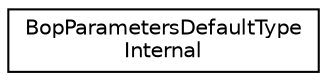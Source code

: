 digraph "Graphical Class Hierarchy"
{
 // LATEX_PDF_SIZE
  edge [fontname="Helvetica",fontsize="10",labelfontname="Helvetica",labelfontsize="10"];
  node [fontname="Helvetica",fontsize="10",shape=record];
  rankdir="LR";
  Node0 [label="BopParametersDefaultType\lInternal",height=0.2,width=0.4,color="black", fillcolor="white", style="filled",URL="$structoperations__research_1_1bop_1_1_bop_parameters_default_type_internal.html",tooltip=" "];
}
